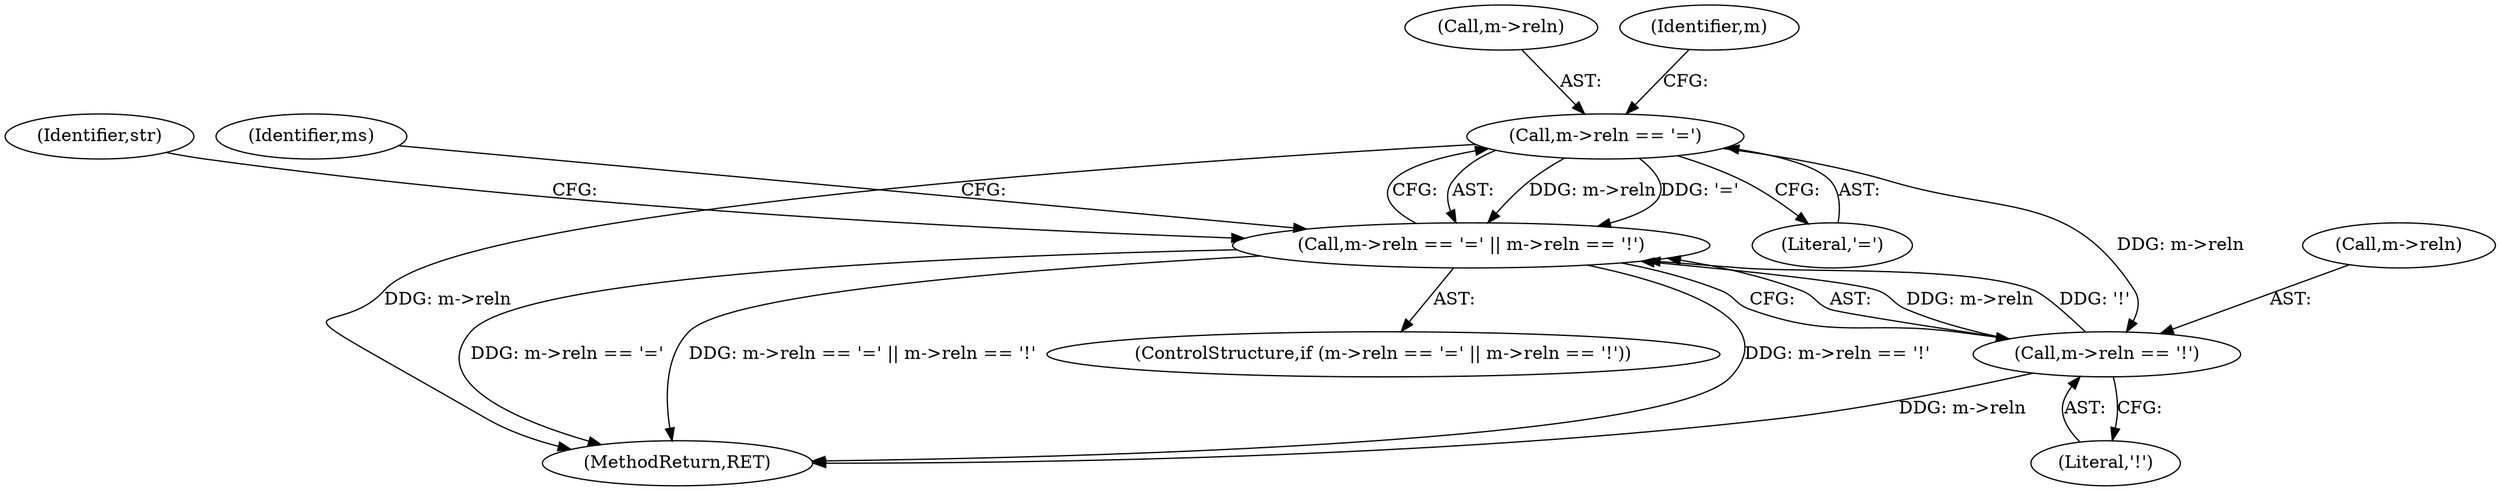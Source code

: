 digraph "0_file_4a284c89d6ef11aca34da65da7d673050a5ea320_5@pointer" {
"1000429" [label="(Call,m->reln == '=')"];
"1000428" [label="(Call,m->reln == '=' || m->reln == '!')"];
"1000434" [label="(Call,m->reln == '!')"];
"1000438" [label="(Literal,'!')"];
"1000430" [label="(Call,m->reln)"];
"1000427" [label="(ControlStructure,if (m->reln == '=' || m->reln == '!'))"];
"1000428" [label="(Call,m->reln == '=' || m->reln == '!')"];
"1000429" [label="(Call,m->reln == '=')"];
"1000435" [label="(Call,m->reln)"];
"1000433" [label="(Literal,'=')"];
"1000471" [label="(Identifier,str)"];
"1000434" [label="(Call,m->reln == '!')"];
"1000436" [label="(Identifier,m)"];
"1000443" [label="(Identifier,ms)"];
"1001022" [label="(MethodReturn,RET)"];
"1000429" -> "1000428"  [label="AST: "];
"1000429" -> "1000433"  [label="CFG: "];
"1000430" -> "1000429"  [label="AST: "];
"1000433" -> "1000429"  [label="AST: "];
"1000436" -> "1000429"  [label="CFG: "];
"1000428" -> "1000429"  [label="CFG: "];
"1000429" -> "1001022"  [label="DDG: m->reln"];
"1000429" -> "1000428"  [label="DDG: m->reln"];
"1000429" -> "1000428"  [label="DDG: '='"];
"1000429" -> "1000434"  [label="DDG: m->reln"];
"1000428" -> "1000427"  [label="AST: "];
"1000428" -> "1000434"  [label="CFG: "];
"1000434" -> "1000428"  [label="AST: "];
"1000443" -> "1000428"  [label="CFG: "];
"1000471" -> "1000428"  [label="CFG: "];
"1000428" -> "1001022"  [label="DDG: m->reln == '=' || m->reln == '!'"];
"1000428" -> "1001022"  [label="DDG: m->reln == '!'"];
"1000428" -> "1001022"  [label="DDG: m->reln == '='"];
"1000434" -> "1000428"  [label="DDG: m->reln"];
"1000434" -> "1000428"  [label="DDG: '!'"];
"1000434" -> "1000438"  [label="CFG: "];
"1000435" -> "1000434"  [label="AST: "];
"1000438" -> "1000434"  [label="AST: "];
"1000434" -> "1001022"  [label="DDG: m->reln"];
}

